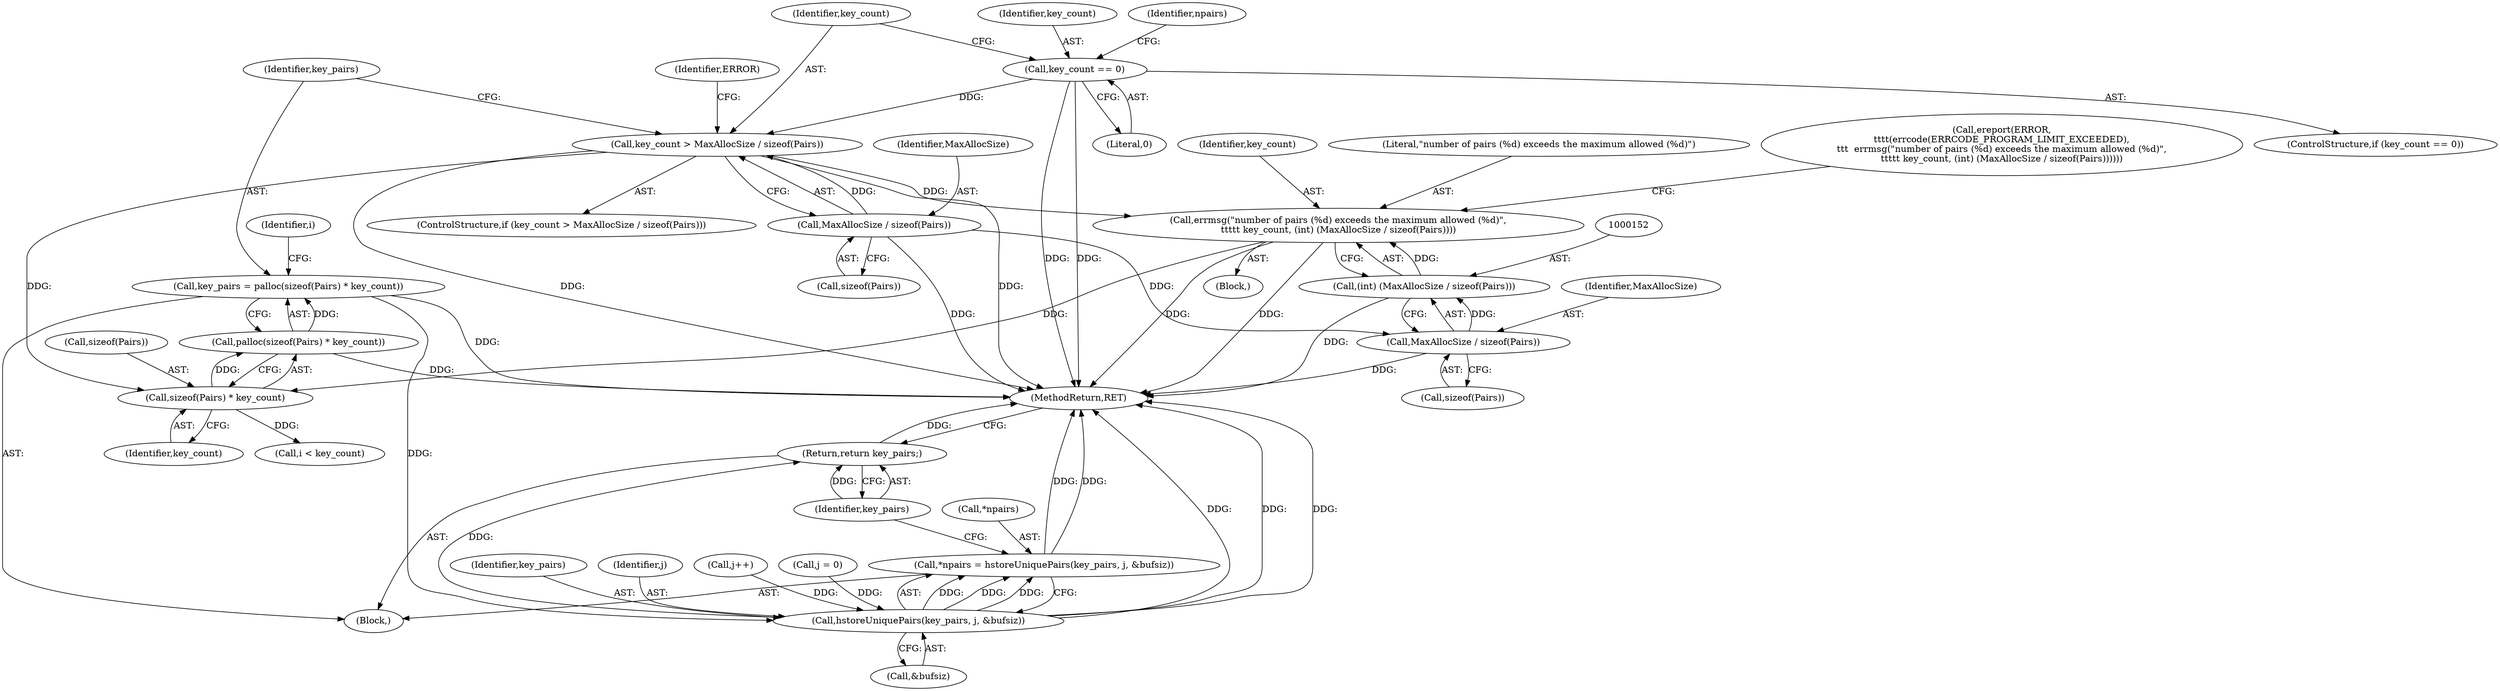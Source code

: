 digraph "0_postgres_31400a673325147e1205326008e32135a78b4d8a_3@pointer" {
"1000157" [label="(Call,key_pairs = palloc(sizeof(Pairs) * key_count))"];
"1000159" [label="(Call,palloc(sizeof(Pairs) * key_count))"];
"1000160" [label="(Call,sizeof(Pairs) * key_count)"];
"1000148" [label="(Call,errmsg(\"number of pairs (%d) exceeds the maximum allowed (%d)\",\n\t\t\t\t\t key_count, (int) (MaxAllocSize / sizeof(Pairs))))"];
"1000137" [label="(Call,key_count > MaxAllocSize / sizeof(Pairs))"];
"1000126" [label="(Call,key_count == 0)"];
"1000139" [label="(Call,MaxAllocSize / sizeof(Pairs))"];
"1000151" [label="(Call,(int) (MaxAllocSize / sizeof(Pairs)))"];
"1000153" [label="(Call,MaxAllocSize / sizeof(Pairs))"];
"1000239" [label="(Call,hstoreUniquePairs(key_pairs, j, &bufsiz))"];
"1000236" [label="(Call,*npairs = hstoreUniquePairs(key_pairs, j, &bufsiz))"];
"1000244" [label="(Return,return key_pairs;)"];
"1000125" [label="(ControlStructure,if (key_count == 0))"];
"1000138" [label="(Identifier,key_count)"];
"1000244" [label="(Return,return key_pairs;)"];
"1000145" [label="(Block,)"];
"1000163" [label="(Identifier,key_count)"];
"1000151" [label="(Call,(int) (MaxAllocSize / sizeof(Pairs)))"];
"1000157" [label="(Call,key_pairs = palloc(sizeof(Pairs) * key_count))"];
"1000242" [label="(Call,&bufsiz)"];
"1000237" [label="(Call,*npairs)"];
"1000136" [label="(ControlStructure,if (key_count > MaxAllocSize / sizeof(Pairs)))"];
"1000167" [label="(Identifier,i)"];
"1000144" [label="(Identifier,ERROR)"];
"1000127" [label="(Identifier,key_count)"];
"1000240" [label="(Identifier,key_pairs)"];
"1000236" [label="(Call,*npairs = hstoreUniquePairs(key_pairs, j, &bufsiz))"];
"1000141" [label="(Call,sizeof(Pairs))"];
"1000137" [label="(Call,key_count > MaxAllocSize / sizeof(Pairs))"];
"1000150" [label="(Identifier,key_count)"];
"1000241" [label="(Identifier,j)"];
"1000159" [label="(Call,palloc(sizeof(Pairs) * key_count))"];
"1000128" [label="(Literal,0)"];
"1000246" [label="(MethodReturn,RET)"];
"1000149" [label="(Literal,\"number of pairs (%d) exceeds the maximum allowed (%d)\")"];
"1000172" [label="(Call,i < key_count)"];
"1000239" [label="(Call,hstoreUniquePairs(key_pairs, j, &bufsiz))"];
"1000161" [label="(Call,sizeof(Pairs))"];
"1000158" [label="(Identifier,key_pairs)"];
"1000245" [label="(Identifier,key_pairs)"];
"1000234" [label="(Call,j++)"];
"1000148" [label="(Call,errmsg(\"number of pairs (%d) exceeds the maximum allowed (%d)\",\n\t\t\t\t\t key_count, (int) (MaxAllocSize / sizeof(Pairs))))"];
"1000139" [label="(Call,MaxAllocSize / sizeof(Pairs))"];
"1000155" [label="(Call,sizeof(Pairs))"];
"1000154" [label="(Identifier,MaxAllocSize)"];
"1000160" [label="(Call,sizeof(Pairs) * key_count)"];
"1000143" [label="(Call,ereport(ERROR,\n\t\t\t\t(errcode(ERRCODE_PROGRAM_LIMIT_EXCEEDED),\n\t\t\t  errmsg(\"number of pairs (%d) exceeds the maximum allowed (%d)\",\n\t\t\t\t\t key_count, (int) (MaxAllocSize / sizeof(Pairs))))))"];
"1000169" [label="(Call,j = 0)"];
"1000126" [label="(Call,key_count == 0)"];
"1000104" [label="(Block,)"];
"1000132" [label="(Identifier,npairs)"];
"1000153" [label="(Call,MaxAllocSize / sizeof(Pairs))"];
"1000140" [label="(Identifier,MaxAllocSize)"];
"1000157" -> "1000104"  [label="AST: "];
"1000157" -> "1000159"  [label="CFG: "];
"1000158" -> "1000157"  [label="AST: "];
"1000159" -> "1000157"  [label="AST: "];
"1000167" -> "1000157"  [label="CFG: "];
"1000157" -> "1000246"  [label="DDG: "];
"1000159" -> "1000157"  [label="DDG: "];
"1000157" -> "1000239"  [label="DDG: "];
"1000159" -> "1000160"  [label="CFG: "];
"1000160" -> "1000159"  [label="AST: "];
"1000159" -> "1000246"  [label="DDG: "];
"1000160" -> "1000159"  [label="DDG: "];
"1000160" -> "1000163"  [label="CFG: "];
"1000161" -> "1000160"  [label="AST: "];
"1000163" -> "1000160"  [label="AST: "];
"1000148" -> "1000160"  [label="DDG: "];
"1000137" -> "1000160"  [label="DDG: "];
"1000160" -> "1000172"  [label="DDG: "];
"1000148" -> "1000145"  [label="AST: "];
"1000148" -> "1000151"  [label="CFG: "];
"1000149" -> "1000148"  [label="AST: "];
"1000150" -> "1000148"  [label="AST: "];
"1000151" -> "1000148"  [label="AST: "];
"1000143" -> "1000148"  [label="CFG: "];
"1000148" -> "1000246"  [label="DDG: "];
"1000148" -> "1000246"  [label="DDG: "];
"1000137" -> "1000148"  [label="DDG: "];
"1000151" -> "1000148"  [label="DDG: "];
"1000137" -> "1000136"  [label="AST: "];
"1000137" -> "1000139"  [label="CFG: "];
"1000138" -> "1000137"  [label="AST: "];
"1000139" -> "1000137"  [label="AST: "];
"1000144" -> "1000137"  [label="CFG: "];
"1000158" -> "1000137"  [label="CFG: "];
"1000137" -> "1000246"  [label="DDG: "];
"1000137" -> "1000246"  [label="DDG: "];
"1000126" -> "1000137"  [label="DDG: "];
"1000139" -> "1000137"  [label="DDG: "];
"1000126" -> "1000125"  [label="AST: "];
"1000126" -> "1000128"  [label="CFG: "];
"1000127" -> "1000126"  [label="AST: "];
"1000128" -> "1000126"  [label="AST: "];
"1000132" -> "1000126"  [label="CFG: "];
"1000138" -> "1000126"  [label="CFG: "];
"1000126" -> "1000246"  [label="DDG: "];
"1000126" -> "1000246"  [label="DDG: "];
"1000139" -> "1000141"  [label="CFG: "];
"1000140" -> "1000139"  [label="AST: "];
"1000141" -> "1000139"  [label="AST: "];
"1000139" -> "1000246"  [label="DDG: "];
"1000139" -> "1000153"  [label="DDG: "];
"1000151" -> "1000153"  [label="CFG: "];
"1000152" -> "1000151"  [label="AST: "];
"1000153" -> "1000151"  [label="AST: "];
"1000151" -> "1000246"  [label="DDG: "];
"1000153" -> "1000151"  [label="DDG: "];
"1000153" -> "1000155"  [label="CFG: "];
"1000154" -> "1000153"  [label="AST: "];
"1000155" -> "1000153"  [label="AST: "];
"1000153" -> "1000246"  [label="DDG: "];
"1000239" -> "1000236"  [label="AST: "];
"1000239" -> "1000242"  [label="CFG: "];
"1000240" -> "1000239"  [label="AST: "];
"1000241" -> "1000239"  [label="AST: "];
"1000242" -> "1000239"  [label="AST: "];
"1000236" -> "1000239"  [label="CFG: "];
"1000239" -> "1000246"  [label="DDG: "];
"1000239" -> "1000246"  [label="DDG: "];
"1000239" -> "1000246"  [label="DDG: "];
"1000239" -> "1000236"  [label="DDG: "];
"1000239" -> "1000236"  [label="DDG: "];
"1000239" -> "1000236"  [label="DDG: "];
"1000234" -> "1000239"  [label="DDG: "];
"1000169" -> "1000239"  [label="DDG: "];
"1000239" -> "1000244"  [label="DDG: "];
"1000236" -> "1000104"  [label="AST: "];
"1000237" -> "1000236"  [label="AST: "];
"1000245" -> "1000236"  [label="CFG: "];
"1000236" -> "1000246"  [label="DDG: "];
"1000236" -> "1000246"  [label="DDG: "];
"1000244" -> "1000104"  [label="AST: "];
"1000244" -> "1000245"  [label="CFG: "];
"1000245" -> "1000244"  [label="AST: "];
"1000246" -> "1000244"  [label="CFG: "];
"1000244" -> "1000246"  [label="DDG: "];
"1000245" -> "1000244"  [label="DDG: "];
}
